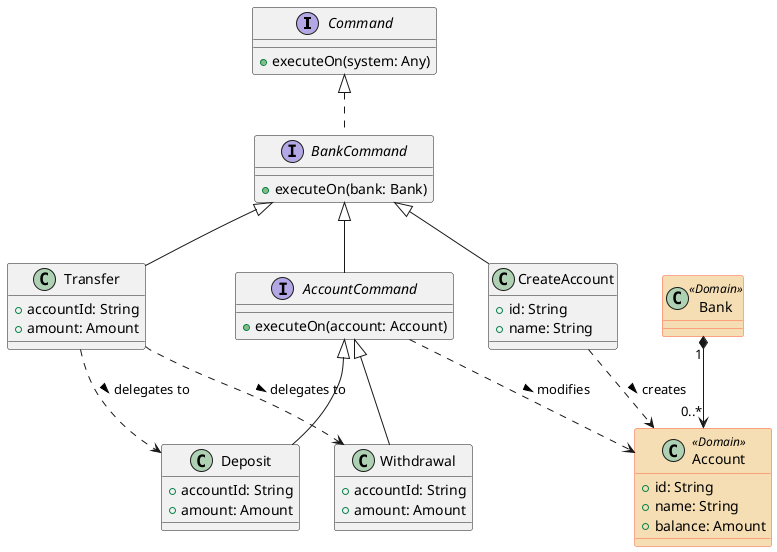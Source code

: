 @startuml
skinparam class {
    BackgroundColor<<Domain>> Wheat
    BorderColor<<Domain>> Tomato
}

interface Command {
    + executeOn(system: Any)
}

together {
    class Bank <<Domain>> {
    }
    class Account <<Domain>> {
        + id: String
        + name: String
        + balance: Amount
    }
    Bank "1" *--> "0..*" Account
}

    interface BankCommand {
        + executeOn(bank: Bank)
    }
    Command <|.. BankCommand

class CreateAccount {
    + id: String
    + name: String
}
BankCommand <|-- CreateAccount
CreateAccount ..> Account: creates >

together {
    interface AccountCommand {
        + executeOn(account: Account)
    }
    BankCommand <|-- AccountCommand
    AccountCommand ..> Account: modifies >
    class Deposit extends AccountCommand {
        + accountId: String
        + amount: Amount
    }

    class Withdrawal extends AccountCommand {
        + accountId: String
        + amount: Amount
    }
}

class Transfer extends BankCommand {
    + accountId: String
    + amount: Amount
}
Transfer ..> Deposit: delegates to >
Transfer ..> Withdrawal: delegates to >

@enduml